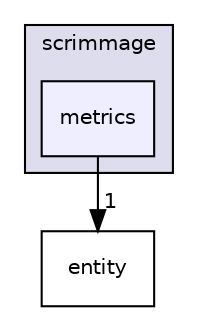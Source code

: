 digraph "/root/scrimmage/scrimmage/include/scrimmage/metrics" {
  compound=true
  node [ fontsize="10", fontname="Helvetica"];
  edge [ labelfontsize="10", labelfontname="Helvetica"];
  subgraph clusterdir_ecf48bde53b2430882a9b9ec48e1b42d {
    graph [ bgcolor="#ddddee", pencolor="black", label="scrimmage" fontname="Helvetica", fontsize="10", URL="dir_ecf48bde53b2430882a9b9ec48e1b42d.html"]
  dir_81ac6949c353a3d04cd403a175b36275 [shape=box, label="metrics", style="filled", fillcolor="#eeeeff", pencolor="black", URL="dir_81ac6949c353a3d04cd403a175b36275.html"];
  }
  dir_5ef164da32927a27aef05eae2283c928 [shape=box label="entity" URL="dir_5ef164da32927a27aef05eae2283c928.html"];
  dir_81ac6949c353a3d04cd403a175b36275->dir_5ef164da32927a27aef05eae2283c928 [headlabel="1", labeldistance=1.5 headhref="dir_000011_000008.html"];
}
